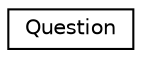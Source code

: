 digraph "Graphical Class Hierarchy"
{
 // LATEX_PDF_SIZE
  edge [fontname="Helvetica",fontsize="10",labelfontname="Helvetica",labelfontsize="10"];
  node [fontname="Helvetica",fontsize="10",shape=record];
  rankdir="LR";
  Node0 [label="Question",height=0.2,width=0.4,color="black", fillcolor="white", style="filled",URL="$struct_question.html"];
}
